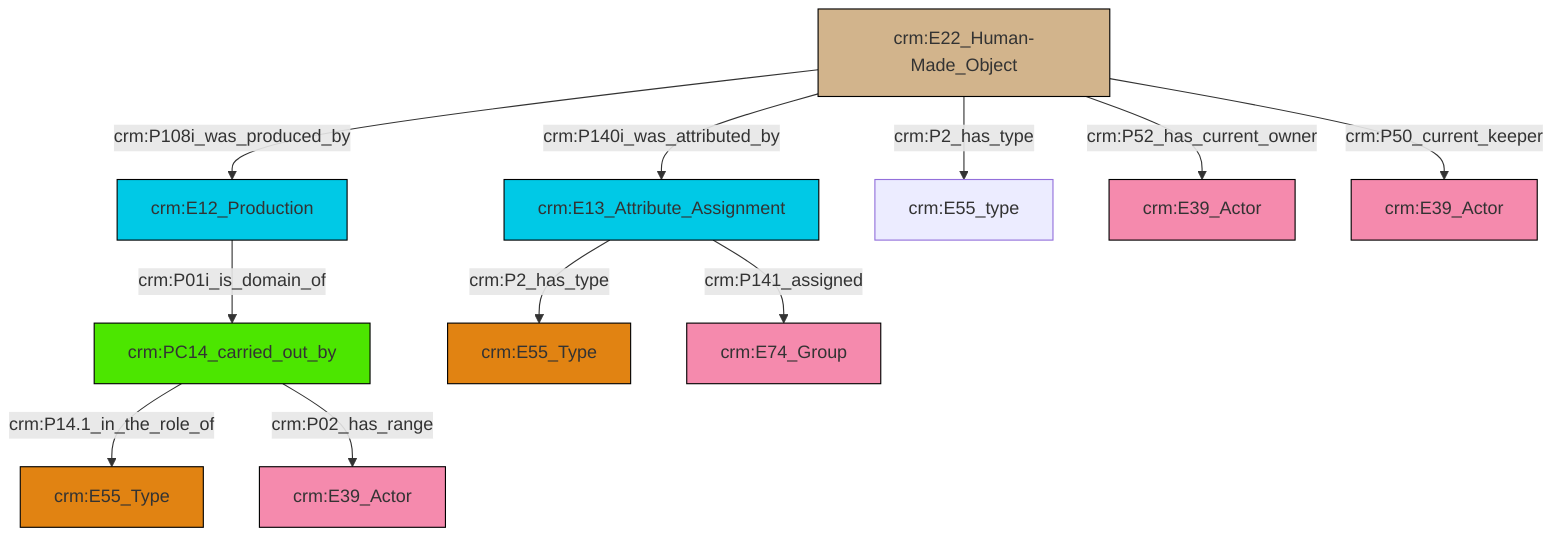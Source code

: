 graph TD
classDef Literal fill:#f2f2f2,stroke:#000000;
classDef CRM_Entity fill:#FFFFFF,stroke:#000000;
classDef Temporal_Entity fill:#00C9E6, stroke:#000000;
classDef Type fill:#E18312, stroke:#000000;
classDef Time-Span fill:#2C9C91, stroke:#000000;
classDef Appellation fill:#FFEB7F, stroke:#000000;
classDef Place fill:#008836, stroke:#000000;
classDef Persistent_Item fill:#B266B2, stroke:#000000;
classDef Conceptual_Object fill:#FFD700, stroke:#000000;
classDef Physical_Thing fill:#D2B48C, stroke:#000000;
classDef Actor fill:#f58aad, stroke:#000000;
classDef PC_Classes fill:#4ce600, stroke:#000000;
classDef Multi fill:#cccccc,stroke:#000000;

0["crm:E22_Human-Made_Object"]:::Physical_Thing -->|crm:P108i_was_produced_by| 1["crm:E12_Production"]:::Temporal_Entity
4["crm:PC14_carried_out_by"]:::PC_Classes -->|crm:P14.1_in_the_role_of| 5["crm:E55_Type"]:::Type
6["crm:E13_Attribute_Assignment"]:::Temporal_Entity -->|crm:P2_has_type| 10["crm:E55_Type"]:::Type
1["crm:E12_Production"]:::Temporal_Entity -->|crm:P01i_is_domain_of| 4["crm:PC14_carried_out_by"]:::PC_Classes
0["crm:E22_Human-Made_Object"]:::Physical_Thing -->|crm:P140i_was_attributed_by| 6["crm:E13_Attribute_Assignment"]:::Temporal_Entity
0["crm:E22_Human-Made_Object"]:::Physical_Thing -->|crm:P2_has_type| 8["crm:E55_type"]:::Default
0["crm:E22_Human-Made_Object"]:::Physical_Thing -->|crm:P52_has_current_owner| 15["crm:E39_Actor"]:::Actor
4["crm:PC14_carried_out_by"]:::PC_Classes -->|crm:P02_has_range| 2["crm:E39_Actor"]:::Actor
0["crm:E22_Human-Made_Object"]:::Physical_Thing -->|crm:P50_current_keeper| 20["crm:E39_Actor"]:::Actor
6["crm:E13_Attribute_Assignment"]:::Temporal_Entity -->|crm:P141_assigned| 17["crm:E74_Group"]:::Actor